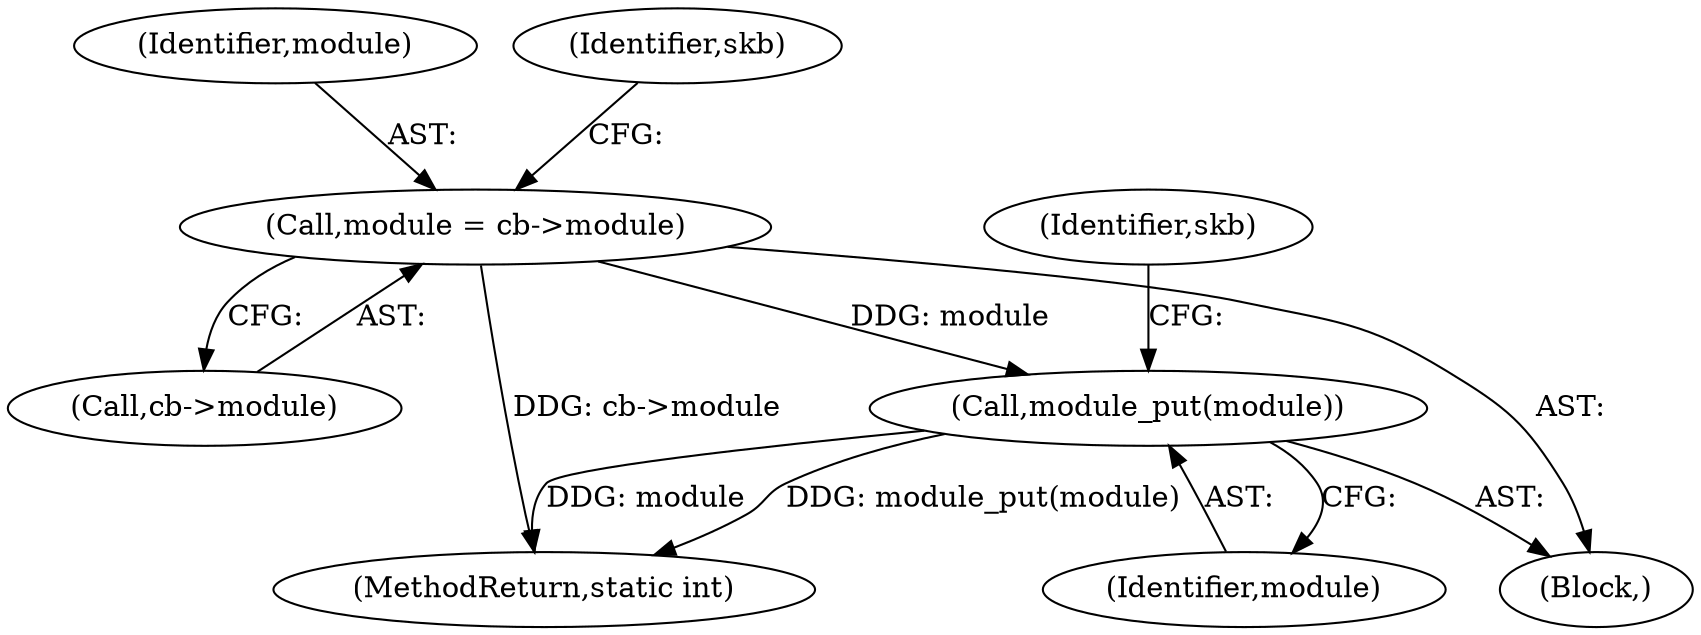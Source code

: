digraph "0_linux_92964c79b357efd980812c4de5c1fd2ec8bb5520@pointer" {
"1000281" [label="(Call,module = cb->module)"];
"1000295" [label="(Call,module_put(module))"];
"1000298" [label="(Identifier,skb)"];
"1000295" [label="(Call,module_put(module))"];
"1000281" [label="(Call,module = cb->module)"];
"1000296" [label="(Identifier,module)"];
"1000283" [label="(Call,cb->module)"];
"1000282" [label="(Identifier,module)"];
"1000287" [label="(Identifier,skb)"];
"1000104" [label="(Block,)"];
"1000310" [label="(MethodReturn,static int)"];
"1000281" -> "1000104"  [label="AST: "];
"1000281" -> "1000283"  [label="CFG: "];
"1000282" -> "1000281"  [label="AST: "];
"1000283" -> "1000281"  [label="AST: "];
"1000287" -> "1000281"  [label="CFG: "];
"1000281" -> "1000310"  [label="DDG: cb->module"];
"1000281" -> "1000295"  [label="DDG: module"];
"1000295" -> "1000104"  [label="AST: "];
"1000295" -> "1000296"  [label="CFG: "];
"1000296" -> "1000295"  [label="AST: "];
"1000298" -> "1000295"  [label="CFG: "];
"1000295" -> "1000310"  [label="DDG: module"];
"1000295" -> "1000310"  [label="DDG: module_put(module)"];
}
